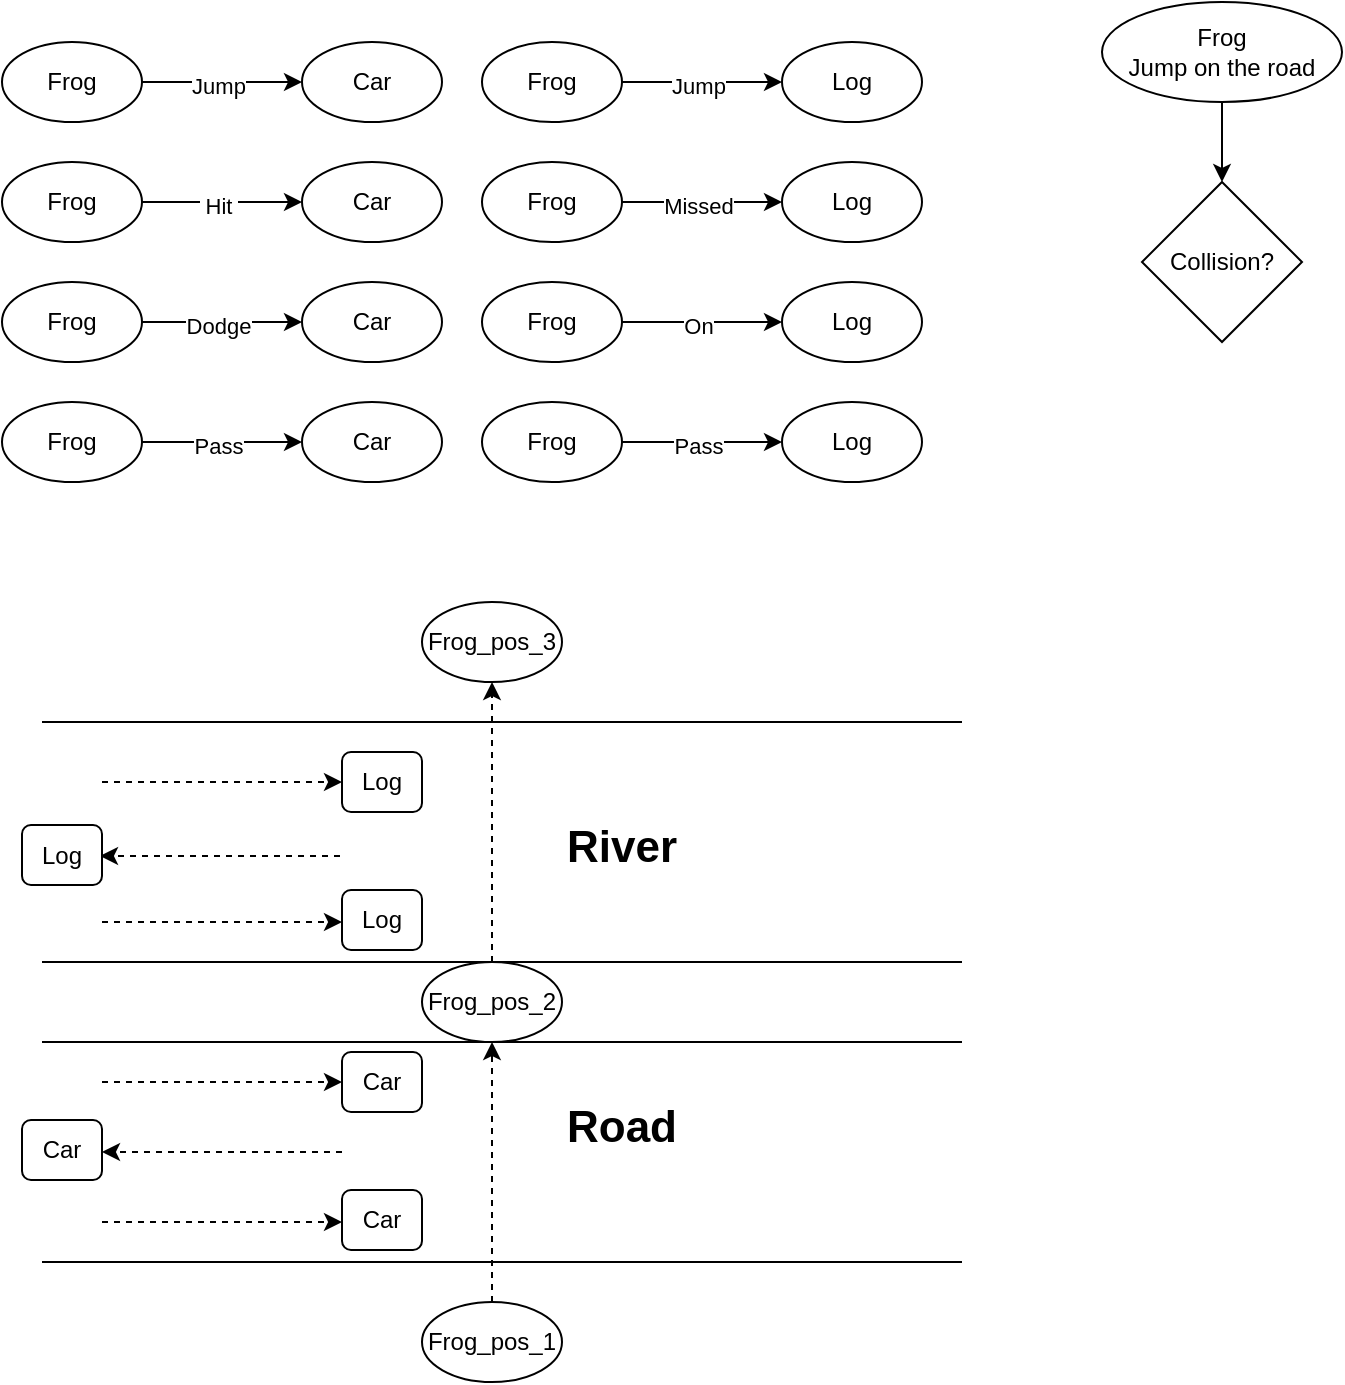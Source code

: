 <mxfile version="24.7.17">
  <diagram name="第 1 页" id="io0HOrqkYFZXPLQsihOl">
    <mxGraphModel dx="794" dy="505" grid="1" gridSize="10" guides="1" tooltips="1" connect="1" arrows="1" fold="1" page="1" pageScale="1" pageWidth="827" pageHeight="1169" math="0" shadow="0">
      <root>
        <mxCell id="0" />
        <mxCell id="1" parent="0" />
        <mxCell id="GDYXegiOR_JLX_0Pubc4-1" value="Frog" style="ellipse;whiteSpace=wrap;html=1;" parent="1" vertex="1">
          <mxGeometry x="150" y="100" width="70" height="40" as="geometry" />
        </mxCell>
        <mxCell id="GDYXegiOR_JLX_0Pubc4-3" value="Car" style="ellipse;whiteSpace=wrap;html=1;" parent="1" vertex="1">
          <mxGeometry x="300" y="100" width="70" height="40" as="geometry" />
        </mxCell>
        <mxCell id="GDYXegiOR_JLX_0Pubc4-4" value="" style="endArrow=classic;html=1;rounded=0;exitX=1;exitY=0.5;exitDx=0;exitDy=0;entryX=0;entryY=0.5;entryDx=0;entryDy=0;" parent="1" source="GDYXegiOR_JLX_0Pubc4-1" target="GDYXegiOR_JLX_0Pubc4-3" edge="1">
          <mxGeometry width="50" height="50" relative="1" as="geometry">
            <mxPoint x="340" y="270" as="sourcePoint" />
            <mxPoint x="390" y="220" as="targetPoint" />
          </mxGeometry>
        </mxCell>
        <mxCell id="GDYXegiOR_JLX_0Pubc4-5" value="&amp;nbsp;Hit&amp;nbsp;" style="edgeLabel;html=1;align=center;verticalAlign=middle;resizable=0;points=[];" parent="GDYXegiOR_JLX_0Pubc4-4" vertex="1" connectable="0">
          <mxGeometry x="-0.05" y="-2" relative="1" as="geometry">
            <mxPoint as="offset" />
          </mxGeometry>
        </mxCell>
        <mxCell id="GDYXegiOR_JLX_0Pubc4-8" value="Frog" style="ellipse;whiteSpace=wrap;html=1;" parent="1" vertex="1">
          <mxGeometry x="150" y="160" width="70" height="40" as="geometry" />
        </mxCell>
        <mxCell id="GDYXegiOR_JLX_0Pubc4-9" value="Car" style="ellipse;whiteSpace=wrap;html=1;" parent="1" vertex="1">
          <mxGeometry x="300" y="160" width="70" height="40" as="geometry" />
        </mxCell>
        <mxCell id="GDYXegiOR_JLX_0Pubc4-10" value="" style="endArrow=classic;html=1;rounded=0;exitX=1;exitY=0.5;exitDx=0;exitDy=0;entryX=0;entryY=0.5;entryDx=0;entryDy=0;" parent="1" source="GDYXegiOR_JLX_0Pubc4-8" target="GDYXegiOR_JLX_0Pubc4-9" edge="1">
          <mxGeometry width="50" height="50" relative="1" as="geometry">
            <mxPoint x="340" y="330" as="sourcePoint" />
            <mxPoint x="390" y="280" as="targetPoint" />
          </mxGeometry>
        </mxCell>
        <mxCell id="GDYXegiOR_JLX_0Pubc4-11" value="Dodge" style="edgeLabel;html=1;align=center;verticalAlign=middle;resizable=0;points=[];" parent="GDYXegiOR_JLX_0Pubc4-10" vertex="1" connectable="0">
          <mxGeometry x="-0.05" y="-2" relative="1" as="geometry">
            <mxPoint as="offset" />
          </mxGeometry>
        </mxCell>
        <mxCell id="GDYXegiOR_JLX_0Pubc4-12" value="Frog" style="ellipse;whiteSpace=wrap;html=1;" parent="1" vertex="1">
          <mxGeometry x="150" y="40" width="70" height="40" as="geometry" />
        </mxCell>
        <mxCell id="GDYXegiOR_JLX_0Pubc4-13" value="Car" style="ellipse;whiteSpace=wrap;html=1;" parent="1" vertex="1">
          <mxGeometry x="300" y="40" width="70" height="40" as="geometry" />
        </mxCell>
        <mxCell id="GDYXegiOR_JLX_0Pubc4-14" value="" style="endArrow=classic;html=1;rounded=0;exitX=1;exitY=0.5;exitDx=0;exitDy=0;entryX=0;entryY=0.5;entryDx=0;entryDy=0;" parent="1" source="GDYXegiOR_JLX_0Pubc4-12" target="GDYXegiOR_JLX_0Pubc4-13" edge="1">
          <mxGeometry width="50" height="50" relative="1" as="geometry">
            <mxPoint x="340" y="210" as="sourcePoint" />
            <mxPoint x="390" y="160" as="targetPoint" />
          </mxGeometry>
        </mxCell>
        <mxCell id="GDYXegiOR_JLX_0Pubc4-15" value="Jump" style="edgeLabel;html=1;align=center;verticalAlign=middle;resizable=0;points=[];" parent="GDYXegiOR_JLX_0Pubc4-14" vertex="1" connectable="0">
          <mxGeometry x="-0.05" y="-2" relative="1" as="geometry">
            <mxPoint as="offset" />
          </mxGeometry>
        </mxCell>
        <mxCell id="GDYXegiOR_JLX_0Pubc4-16" value="Frog" style="ellipse;whiteSpace=wrap;html=1;" parent="1" vertex="1">
          <mxGeometry x="150" y="220" width="70" height="40" as="geometry" />
        </mxCell>
        <mxCell id="GDYXegiOR_JLX_0Pubc4-17" value="Car" style="ellipse;whiteSpace=wrap;html=1;" parent="1" vertex="1">
          <mxGeometry x="300" y="220" width="70" height="40" as="geometry" />
        </mxCell>
        <mxCell id="GDYXegiOR_JLX_0Pubc4-18" value="" style="endArrow=classic;html=1;rounded=0;exitX=1;exitY=0.5;exitDx=0;exitDy=0;entryX=0;entryY=0.5;entryDx=0;entryDy=0;" parent="1" source="GDYXegiOR_JLX_0Pubc4-16" target="GDYXegiOR_JLX_0Pubc4-17" edge="1">
          <mxGeometry width="50" height="50" relative="1" as="geometry">
            <mxPoint x="340" y="390" as="sourcePoint" />
            <mxPoint x="390" y="340" as="targetPoint" />
          </mxGeometry>
        </mxCell>
        <mxCell id="GDYXegiOR_JLX_0Pubc4-19" value="Pass" style="edgeLabel;html=1;align=center;verticalAlign=middle;resizable=0;points=[];" parent="GDYXegiOR_JLX_0Pubc4-18" vertex="1" connectable="0">
          <mxGeometry x="-0.05" y="-2" relative="1" as="geometry">
            <mxPoint as="offset" />
          </mxGeometry>
        </mxCell>
        <mxCell id="GDYXegiOR_JLX_0Pubc4-20" value="Frog" style="ellipse;whiteSpace=wrap;html=1;" parent="1" vertex="1">
          <mxGeometry x="390" y="40" width="70" height="40" as="geometry" />
        </mxCell>
        <mxCell id="GDYXegiOR_JLX_0Pubc4-21" value="Log" style="ellipse;whiteSpace=wrap;html=1;" parent="1" vertex="1">
          <mxGeometry x="540" y="40" width="70" height="40" as="geometry" />
        </mxCell>
        <mxCell id="GDYXegiOR_JLX_0Pubc4-22" value="" style="endArrow=classic;html=1;rounded=0;exitX=1;exitY=0.5;exitDx=0;exitDy=0;entryX=0;entryY=0.5;entryDx=0;entryDy=0;" parent="1" source="GDYXegiOR_JLX_0Pubc4-20" target="GDYXegiOR_JLX_0Pubc4-21" edge="1">
          <mxGeometry width="50" height="50" relative="1" as="geometry">
            <mxPoint x="580" y="210" as="sourcePoint" />
            <mxPoint x="630" y="160" as="targetPoint" />
          </mxGeometry>
        </mxCell>
        <mxCell id="GDYXegiOR_JLX_0Pubc4-23" value="Jump" style="edgeLabel;html=1;align=center;verticalAlign=middle;resizable=0;points=[];" parent="GDYXegiOR_JLX_0Pubc4-22" vertex="1" connectable="0">
          <mxGeometry x="-0.05" y="-2" relative="1" as="geometry">
            <mxPoint as="offset" />
          </mxGeometry>
        </mxCell>
        <mxCell id="GDYXegiOR_JLX_0Pubc4-24" value="Frog" style="ellipse;whiteSpace=wrap;html=1;" parent="1" vertex="1">
          <mxGeometry x="390" y="100" width="70" height="40" as="geometry" />
        </mxCell>
        <mxCell id="GDYXegiOR_JLX_0Pubc4-25" value="Log" style="ellipse;whiteSpace=wrap;html=1;" parent="1" vertex="1">
          <mxGeometry x="540" y="100" width="70" height="40" as="geometry" />
        </mxCell>
        <mxCell id="GDYXegiOR_JLX_0Pubc4-26" value="" style="endArrow=classic;html=1;rounded=0;exitX=1;exitY=0.5;exitDx=0;exitDy=0;entryX=0;entryY=0.5;entryDx=0;entryDy=0;" parent="1" source="GDYXegiOR_JLX_0Pubc4-24" target="GDYXegiOR_JLX_0Pubc4-25" edge="1">
          <mxGeometry width="50" height="50" relative="1" as="geometry">
            <mxPoint x="580" y="270" as="sourcePoint" />
            <mxPoint x="630" y="220" as="targetPoint" />
          </mxGeometry>
        </mxCell>
        <mxCell id="GDYXegiOR_JLX_0Pubc4-27" value="Missed" style="edgeLabel;html=1;align=center;verticalAlign=middle;resizable=0;points=[];" parent="GDYXegiOR_JLX_0Pubc4-26" vertex="1" connectable="0">
          <mxGeometry x="-0.05" y="-2" relative="1" as="geometry">
            <mxPoint as="offset" />
          </mxGeometry>
        </mxCell>
        <mxCell id="GDYXegiOR_JLX_0Pubc4-28" value="Frog" style="ellipse;whiteSpace=wrap;html=1;" parent="1" vertex="1">
          <mxGeometry x="390" y="160" width="70" height="40" as="geometry" />
        </mxCell>
        <mxCell id="GDYXegiOR_JLX_0Pubc4-29" value="Log" style="ellipse;whiteSpace=wrap;html=1;" parent="1" vertex="1">
          <mxGeometry x="540" y="160" width="70" height="40" as="geometry" />
        </mxCell>
        <mxCell id="GDYXegiOR_JLX_0Pubc4-30" value="" style="endArrow=classic;html=1;rounded=0;exitX=1;exitY=0.5;exitDx=0;exitDy=0;entryX=0;entryY=0.5;entryDx=0;entryDy=0;" parent="1" source="GDYXegiOR_JLX_0Pubc4-28" target="GDYXegiOR_JLX_0Pubc4-29" edge="1">
          <mxGeometry width="50" height="50" relative="1" as="geometry">
            <mxPoint x="580" y="330" as="sourcePoint" />
            <mxPoint x="630" y="280" as="targetPoint" />
          </mxGeometry>
        </mxCell>
        <mxCell id="GDYXegiOR_JLX_0Pubc4-31" value="On" style="edgeLabel;html=1;align=center;verticalAlign=middle;resizable=0;points=[];" parent="GDYXegiOR_JLX_0Pubc4-30" vertex="1" connectable="0">
          <mxGeometry x="-0.05" y="-2" relative="1" as="geometry">
            <mxPoint as="offset" />
          </mxGeometry>
        </mxCell>
        <mxCell id="GDYXegiOR_JLX_0Pubc4-32" value="Frog" style="ellipse;whiteSpace=wrap;html=1;" parent="1" vertex="1">
          <mxGeometry x="390" y="220" width="70" height="40" as="geometry" />
        </mxCell>
        <mxCell id="GDYXegiOR_JLX_0Pubc4-33" value="Log" style="ellipse;whiteSpace=wrap;html=1;" parent="1" vertex="1">
          <mxGeometry x="540" y="220" width="70" height="40" as="geometry" />
        </mxCell>
        <mxCell id="GDYXegiOR_JLX_0Pubc4-34" value="" style="endArrow=classic;html=1;rounded=0;exitX=1;exitY=0.5;exitDx=0;exitDy=0;entryX=0;entryY=0.5;entryDx=0;entryDy=0;" parent="1" source="GDYXegiOR_JLX_0Pubc4-32" target="GDYXegiOR_JLX_0Pubc4-33" edge="1">
          <mxGeometry width="50" height="50" relative="1" as="geometry">
            <mxPoint x="580" y="390" as="sourcePoint" />
            <mxPoint x="630" y="340" as="targetPoint" />
          </mxGeometry>
        </mxCell>
        <mxCell id="GDYXegiOR_JLX_0Pubc4-35" value="Pass" style="edgeLabel;html=1;align=center;verticalAlign=middle;resizable=0;points=[];" parent="GDYXegiOR_JLX_0Pubc4-34" vertex="1" connectable="0">
          <mxGeometry x="-0.05" y="-2" relative="1" as="geometry">
            <mxPoint as="offset" />
          </mxGeometry>
        </mxCell>
        <mxCell id="GDYXegiOR_JLX_0Pubc4-36" value="" style="endArrow=none;html=1;rounded=0;" parent="1" edge="1">
          <mxGeometry width="50" height="50" relative="1" as="geometry">
            <mxPoint x="170" y="500" as="sourcePoint" />
            <mxPoint x="630" y="500" as="targetPoint" />
          </mxGeometry>
        </mxCell>
        <mxCell id="GDYXegiOR_JLX_0Pubc4-37" value="" style="endArrow=none;html=1;rounded=0;" parent="1" edge="1">
          <mxGeometry width="50" height="50" relative="1" as="geometry">
            <mxPoint x="170" y="380" as="sourcePoint" />
            <mxPoint x="630" y="380" as="targetPoint" />
          </mxGeometry>
        </mxCell>
        <mxCell id="GDYXegiOR_JLX_0Pubc4-38" value="" style="endArrow=none;html=1;rounded=0;" parent="1" edge="1">
          <mxGeometry width="50" height="50" relative="1" as="geometry">
            <mxPoint x="170" y="540" as="sourcePoint" />
            <mxPoint x="630" y="540" as="targetPoint" />
          </mxGeometry>
        </mxCell>
        <mxCell id="GDYXegiOR_JLX_0Pubc4-39" value="" style="endArrow=none;html=1;rounded=0;" parent="1" edge="1">
          <mxGeometry width="50" height="50" relative="1" as="geometry">
            <mxPoint x="170" y="650" as="sourcePoint" />
            <mxPoint x="630" y="650" as="targetPoint" />
          </mxGeometry>
        </mxCell>
        <mxCell id="GDYXegiOR_JLX_0Pubc4-41" value="Frog_pos_1" style="ellipse;whiteSpace=wrap;html=1;" parent="1" vertex="1">
          <mxGeometry x="360" y="670" width="70" height="40" as="geometry" />
        </mxCell>
        <mxCell id="GDYXegiOR_JLX_0Pubc4-42" value="Frog_pos_3" style="ellipse;whiteSpace=wrap;html=1;" parent="1" vertex="1">
          <mxGeometry x="360" y="320" width="70" height="40" as="geometry" />
        </mxCell>
        <mxCell id="GDYXegiOR_JLX_0Pubc4-43" value="Frog_pos_2" style="ellipse;whiteSpace=wrap;html=1;" parent="1" vertex="1">
          <mxGeometry x="360" y="500" width="70" height="40" as="geometry" />
        </mxCell>
        <mxCell id="GDYXegiOR_JLX_0Pubc4-45" value="" style="endArrow=classic;html=1;rounded=0;exitX=0.5;exitY=0;exitDx=0;exitDy=0;entryX=0.5;entryY=1;entryDx=0;entryDy=0;dashed=1;" parent="1" source="GDYXegiOR_JLX_0Pubc4-41" target="GDYXegiOR_JLX_0Pubc4-43" edge="1">
          <mxGeometry width="50" height="50" relative="1" as="geometry">
            <mxPoint x="350" y="620" as="sourcePoint" />
            <mxPoint x="400" y="540" as="targetPoint" />
          </mxGeometry>
        </mxCell>
        <mxCell id="GDYXegiOR_JLX_0Pubc4-46" value="" style="endArrow=classic;html=1;rounded=0;exitX=0.5;exitY=0;exitDx=0;exitDy=0;entryX=0.5;entryY=1;entryDx=0;entryDy=0;dashed=1;" parent="1" source="GDYXegiOR_JLX_0Pubc4-43" target="GDYXegiOR_JLX_0Pubc4-42" edge="1">
          <mxGeometry width="50" height="50" relative="1" as="geometry">
            <mxPoint x="405" y="680" as="sourcePoint" />
            <mxPoint x="405" y="550" as="targetPoint" />
          </mxGeometry>
        </mxCell>
        <mxCell id="GDYXegiOR_JLX_0Pubc4-47" value="Road" style="text;html=1;align=center;verticalAlign=middle;whiteSpace=wrap;rounded=0;fontSize=22;fontStyle=1" parent="1" vertex="1">
          <mxGeometry x="410" y="550" width="100" height="65" as="geometry" />
        </mxCell>
        <mxCell id="GDYXegiOR_JLX_0Pubc4-48" value="River" style="text;html=1;align=center;verticalAlign=middle;whiteSpace=wrap;rounded=0;fontSize=22;fontStyle=1" parent="1" vertex="1">
          <mxGeometry x="410" y="410" width="100" height="65" as="geometry" />
        </mxCell>
        <mxCell id="GDYXegiOR_JLX_0Pubc4-49" value="" style="endArrow=classic;html=1;rounded=0;dashed=1;" parent="1" edge="1">
          <mxGeometry width="50" height="50" relative="1" as="geometry">
            <mxPoint x="200" y="410" as="sourcePoint" />
            <mxPoint x="320" y="410" as="targetPoint" />
          </mxGeometry>
        </mxCell>
        <mxCell id="GDYXegiOR_JLX_0Pubc4-50" value="" style="endArrow=classic;html=1;rounded=0;dashed=1;" parent="1" edge="1">
          <mxGeometry width="50" height="50" relative="1" as="geometry">
            <mxPoint x="200" y="480" as="sourcePoint" />
            <mxPoint x="320" y="480" as="targetPoint" />
          </mxGeometry>
        </mxCell>
        <mxCell id="GDYXegiOR_JLX_0Pubc4-51" value="" style="endArrow=classic;html=1;rounded=0;dashed=1;" parent="1" edge="1">
          <mxGeometry width="50" height="50" relative="1" as="geometry">
            <mxPoint x="200" y="560" as="sourcePoint" />
            <mxPoint x="320" y="560" as="targetPoint" />
          </mxGeometry>
        </mxCell>
        <mxCell id="GDYXegiOR_JLX_0Pubc4-52" value="" style="endArrow=classic;html=1;rounded=0;dashed=1;" parent="1" edge="1">
          <mxGeometry width="50" height="50" relative="1" as="geometry">
            <mxPoint x="200" y="630" as="sourcePoint" />
            <mxPoint x="320" y="630" as="targetPoint" />
          </mxGeometry>
        </mxCell>
        <mxCell id="GDYXegiOR_JLX_0Pubc4-53" value="" style="endArrow=classic;html=1;rounded=0;dashed=1;" parent="1" edge="1">
          <mxGeometry width="50" height="50" relative="1" as="geometry">
            <mxPoint x="320" y="595" as="sourcePoint" />
            <mxPoint x="200" y="595" as="targetPoint" />
          </mxGeometry>
        </mxCell>
        <mxCell id="GDYXegiOR_JLX_0Pubc4-54" value="" style="endArrow=classic;html=1;rounded=0;dashed=1;" parent="1" edge="1">
          <mxGeometry width="50" height="50" relative="1" as="geometry">
            <mxPoint x="319" y="447" as="sourcePoint" />
            <mxPoint x="199" y="447" as="targetPoint" />
          </mxGeometry>
        </mxCell>
        <mxCell id="GDYXegiOR_JLX_0Pubc4-55" value="Log" style="rounded=1;whiteSpace=wrap;html=1;" parent="1" vertex="1">
          <mxGeometry x="320" y="395" width="40" height="30" as="geometry" />
        </mxCell>
        <mxCell id="GDYXegiOR_JLX_0Pubc4-57" value="Log" style="rounded=1;whiteSpace=wrap;html=1;" parent="1" vertex="1">
          <mxGeometry x="160" y="431.5" width="40" height="30" as="geometry" />
        </mxCell>
        <mxCell id="GDYXegiOR_JLX_0Pubc4-58" value="Log" style="rounded=1;whiteSpace=wrap;html=1;" parent="1" vertex="1">
          <mxGeometry x="320" y="464" width="40" height="30" as="geometry" />
        </mxCell>
        <mxCell id="GDYXegiOR_JLX_0Pubc4-59" value="Car" style="rounded=1;whiteSpace=wrap;html=1;" parent="1" vertex="1">
          <mxGeometry x="320" y="545" width="40" height="30" as="geometry" />
        </mxCell>
        <mxCell id="GDYXegiOR_JLX_0Pubc4-60" value="Car" style="rounded=1;whiteSpace=wrap;html=1;" parent="1" vertex="1">
          <mxGeometry x="320" y="614" width="40" height="30" as="geometry" />
        </mxCell>
        <mxCell id="GDYXegiOR_JLX_0Pubc4-61" value="Car" style="rounded=1;whiteSpace=wrap;html=1;" parent="1" vertex="1">
          <mxGeometry x="160" y="579" width="40" height="30" as="geometry" />
        </mxCell>
        <mxCell id="Ep-EczUcm3H-y43Pjqot-6" style="edgeStyle=orthogonalEdgeStyle;rounded=0;orthogonalLoop=1;jettySize=auto;html=1;exitX=0.5;exitY=1;exitDx=0;exitDy=0;entryX=0.5;entryY=0;entryDx=0;entryDy=0;" edge="1" parent="1" source="Ep-EczUcm3H-y43Pjqot-2" target="Ep-EczUcm3H-y43Pjqot-5">
          <mxGeometry relative="1" as="geometry" />
        </mxCell>
        <mxCell id="Ep-EczUcm3H-y43Pjqot-2" value="&lt;div&gt;Frog&lt;/div&gt;Jump on the road" style="ellipse;whiteSpace=wrap;html=1;" vertex="1" parent="1">
          <mxGeometry x="700" y="20" width="120" height="50" as="geometry" />
        </mxCell>
        <mxCell id="Ep-EczUcm3H-y43Pjqot-5" value="Collision?" style="rhombus;whiteSpace=wrap;html=1;" vertex="1" parent="1">
          <mxGeometry x="720" y="110" width="80" height="80" as="geometry" />
        </mxCell>
      </root>
    </mxGraphModel>
  </diagram>
</mxfile>
